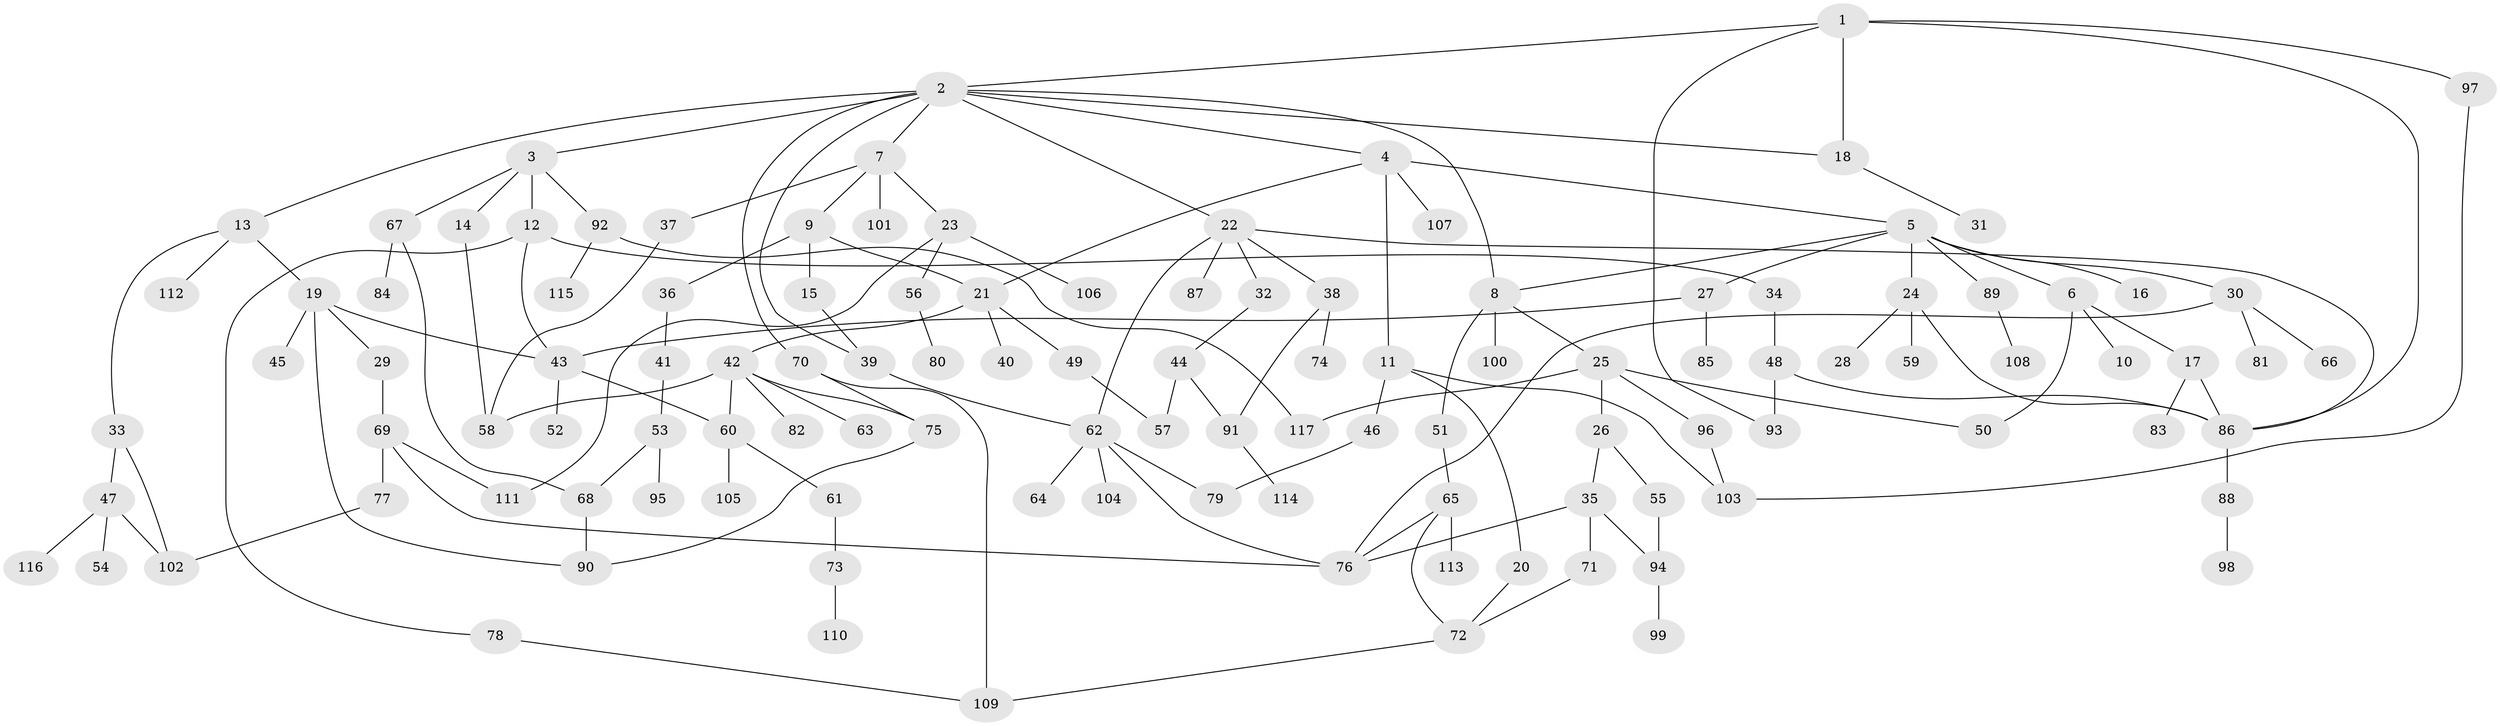 // coarse degree distribution, {5: 0.08536585365853659, 10: 0.012195121951219513, 4: 0.14634146341463414, 3: 0.2682926829268293, 7: 0.012195121951219513, 2: 0.2926829268292683, 1: 0.17073170731707318, 6: 0.012195121951219513}
// Generated by graph-tools (version 1.1) at 2025/36/03/04/25 23:36:05]
// undirected, 117 vertices, 154 edges
graph export_dot {
  node [color=gray90,style=filled];
  1;
  2;
  3;
  4;
  5;
  6;
  7;
  8;
  9;
  10;
  11;
  12;
  13;
  14;
  15;
  16;
  17;
  18;
  19;
  20;
  21;
  22;
  23;
  24;
  25;
  26;
  27;
  28;
  29;
  30;
  31;
  32;
  33;
  34;
  35;
  36;
  37;
  38;
  39;
  40;
  41;
  42;
  43;
  44;
  45;
  46;
  47;
  48;
  49;
  50;
  51;
  52;
  53;
  54;
  55;
  56;
  57;
  58;
  59;
  60;
  61;
  62;
  63;
  64;
  65;
  66;
  67;
  68;
  69;
  70;
  71;
  72;
  73;
  74;
  75;
  76;
  77;
  78;
  79;
  80;
  81;
  82;
  83;
  84;
  85;
  86;
  87;
  88;
  89;
  90;
  91;
  92;
  93;
  94;
  95;
  96;
  97;
  98;
  99;
  100;
  101;
  102;
  103;
  104;
  105;
  106;
  107;
  108;
  109;
  110;
  111;
  112;
  113;
  114;
  115;
  116;
  117;
  1 -- 2;
  1 -- 18;
  1 -- 93;
  1 -- 97;
  1 -- 86;
  2 -- 3;
  2 -- 4;
  2 -- 7;
  2 -- 8;
  2 -- 13;
  2 -- 22;
  2 -- 70;
  2 -- 39;
  2 -- 18;
  3 -- 12;
  3 -- 14;
  3 -- 67;
  3 -- 92;
  4 -- 5;
  4 -- 11;
  4 -- 21;
  4 -- 107;
  5 -- 6;
  5 -- 16;
  5 -- 24;
  5 -- 27;
  5 -- 30;
  5 -- 89;
  5 -- 8;
  6 -- 10;
  6 -- 17;
  6 -- 50;
  7 -- 9;
  7 -- 23;
  7 -- 37;
  7 -- 101;
  8 -- 25;
  8 -- 51;
  8 -- 100;
  9 -- 15;
  9 -- 36;
  9 -- 21;
  11 -- 20;
  11 -- 46;
  11 -- 103;
  12 -- 34;
  12 -- 43;
  12 -- 78;
  13 -- 19;
  13 -- 33;
  13 -- 112;
  14 -- 58;
  15 -- 39;
  17 -- 83;
  17 -- 86;
  18 -- 31;
  19 -- 29;
  19 -- 45;
  19 -- 90;
  19 -- 43;
  20 -- 72;
  21 -- 40;
  21 -- 42;
  21 -- 49;
  22 -- 32;
  22 -- 38;
  22 -- 62;
  22 -- 87;
  22 -- 86;
  23 -- 56;
  23 -- 106;
  23 -- 111;
  24 -- 28;
  24 -- 59;
  24 -- 86;
  25 -- 26;
  25 -- 96;
  25 -- 117;
  25 -- 50;
  26 -- 35;
  26 -- 55;
  27 -- 85;
  27 -- 43;
  29 -- 69;
  30 -- 66;
  30 -- 81;
  30 -- 76;
  32 -- 44;
  33 -- 47;
  33 -- 102;
  34 -- 48;
  35 -- 71;
  35 -- 94;
  35 -- 76;
  36 -- 41;
  37 -- 58;
  38 -- 74;
  38 -- 91;
  39 -- 62;
  41 -- 53;
  42 -- 60;
  42 -- 63;
  42 -- 75;
  42 -- 82;
  42 -- 58;
  43 -- 52;
  43 -- 60;
  44 -- 57;
  44 -- 91;
  46 -- 79;
  47 -- 54;
  47 -- 102;
  47 -- 116;
  48 -- 93;
  48 -- 86;
  49 -- 57;
  51 -- 65;
  53 -- 95;
  53 -- 68;
  55 -- 94;
  56 -- 80;
  60 -- 61;
  60 -- 105;
  61 -- 73;
  62 -- 64;
  62 -- 76;
  62 -- 79;
  62 -- 104;
  65 -- 72;
  65 -- 113;
  65 -- 76;
  67 -- 68;
  67 -- 84;
  68 -- 90;
  69 -- 77;
  69 -- 111;
  69 -- 76;
  70 -- 109;
  70 -- 75;
  71 -- 72;
  72 -- 109;
  73 -- 110;
  75 -- 90;
  77 -- 102;
  78 -- 109;
  86 -- 88;
  88 -- 98;
  89 -- 108;
  91 -- 114;
  92 -- 115;
  92 -- 117;
  94 -- 99;
  96 -- 103;
  97 -- 103;
}

